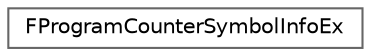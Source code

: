 digraph "Graphical Class Hierarchy"
{
 // INTERACTIVE_SVG=YES
 // LATEX_PDF_SIZE
  bgcolor="transparent";
  edge [fontname=Helvetica,fontsize=10,labelfontname=Helvetica,labelfontsize=10];
  node [fontname=Helvetica,fontsize=10,shape=box,height=0.2,width=0.4];
  rankdir="LR";
  Node0 [id="Node000000",label="FProgramCounterSymbolInfoEx",height=0.2,width=0.4,color="grey40", fillcolor="white", style="filled",URL="$d1/d5b/structFProgramCounterSymbolInfoEx.html",tooltip=" "];
}
